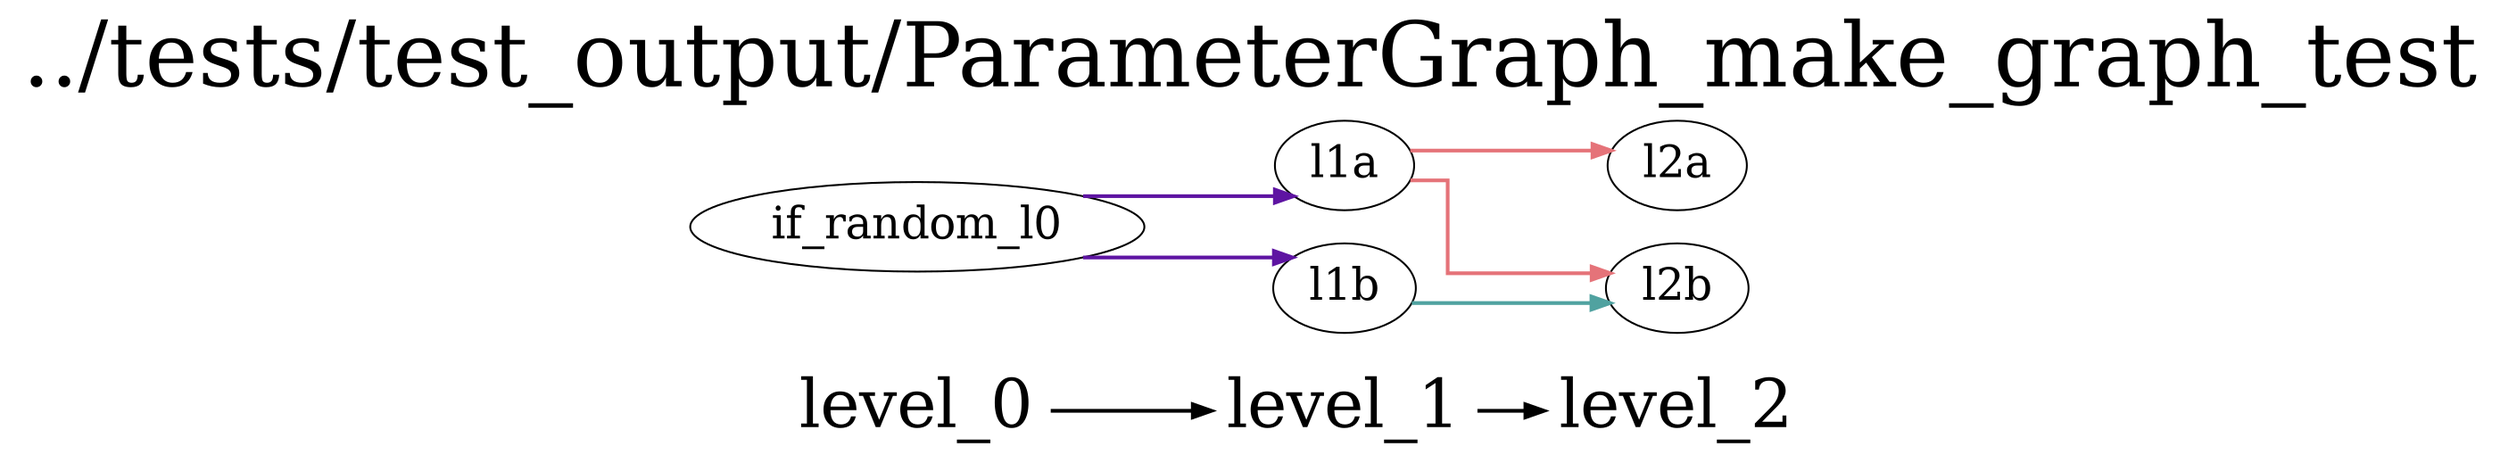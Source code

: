 digraph G {
          splines=ortho;
          fontsize = 48;
          rankdir = "LR";
          node[fontsize=24];
          edge[penwidth=2];
          {
          node [shape=plaintext fontsize=36];
          level_0 -> 
          level_1 -> 
          level_2
          }
          {rank = same;
          level_0;
          if_random_l0;
          }
          {rank = same;
          level_1;
          l1a;
          l1b;
          }
          {rank = same;
          level_2;
          l2a;
          l2b;
          }
          l2a ;
          l1a -> l2b [color="#E57379"];
          l1a -> l2a [color="#E57379"];
          l2b ;
          if_random_l0 -> l1a [color="#5E14A2"];
          if_random_l0 -> l1b [color="#5E14A2"];
          l1b -> l2b [color="#50A2A0"];
          labelloc = "t";
          label = "../tests/test_output/ParameterGraph_make_graph_test";
}